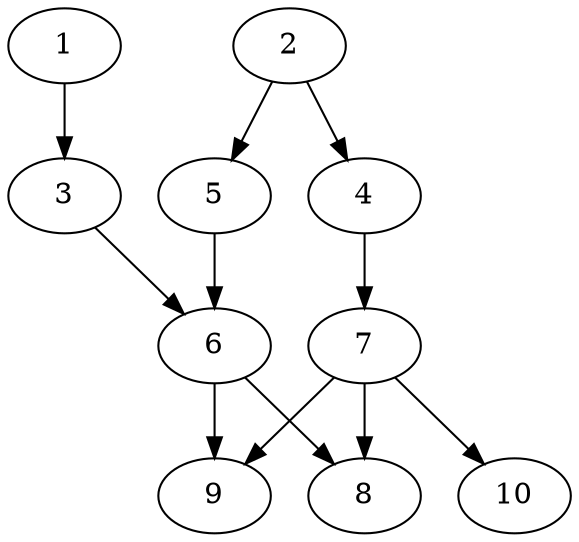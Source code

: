 // DAG automatically generated by daggen at Thu Oct  3 13:58:04 2019
// ./daggen --dot -n 10 --ccr 0.3 --fat 0.5 --regular 0.5 --density 0.7 --mindata 5242880 --maxdata 52428800 
digraph G {
  1 [size="100792320", alpha="0.15", expect_size="30237696"] 
  1 -> 3 [size ="30237696"]
  2 [size="158218240", alpha="0.12", expect_size="47465472"] 
  2 -> 4 [size ="47465472"]
  2 -> 5 [size ="47465472"]
  3 [size="148575573", alpha="0.13", expect_size="44572672"] 
  3 -> 6 [size ="44572672"]
  4 [size="137140907", alpha="0.12", expect_size="41142272"] 
  4 -> 7 [size ="41142272"]
  5 [size="46267733", alpha="0.12", expect_size="13880320"] 
  5 -> 6 [size ="13880320"]
  6 [size="122009600", alpha="0.09", expect_size="36602880"] 
  6 -> 8 [size ="36602880"]
  6 -> 9 [size ="36602880"]
  7 [size="99396267", alpha="0.09", expect_size="29818880"] 
  7 -> 8 [size ="29818880"]
  7 -> 9 [size ="29818880"]
  7 -> 10 [size ="29818880"]
  8 [size="64245760", alpha="0.05", expect_size="19273728"] 
  9 [size="108052480", alpha="0.10", expect_size="32415744"] 
  10 [size="146728960", alpha="0.18", expect_size="44018688"] 
}
